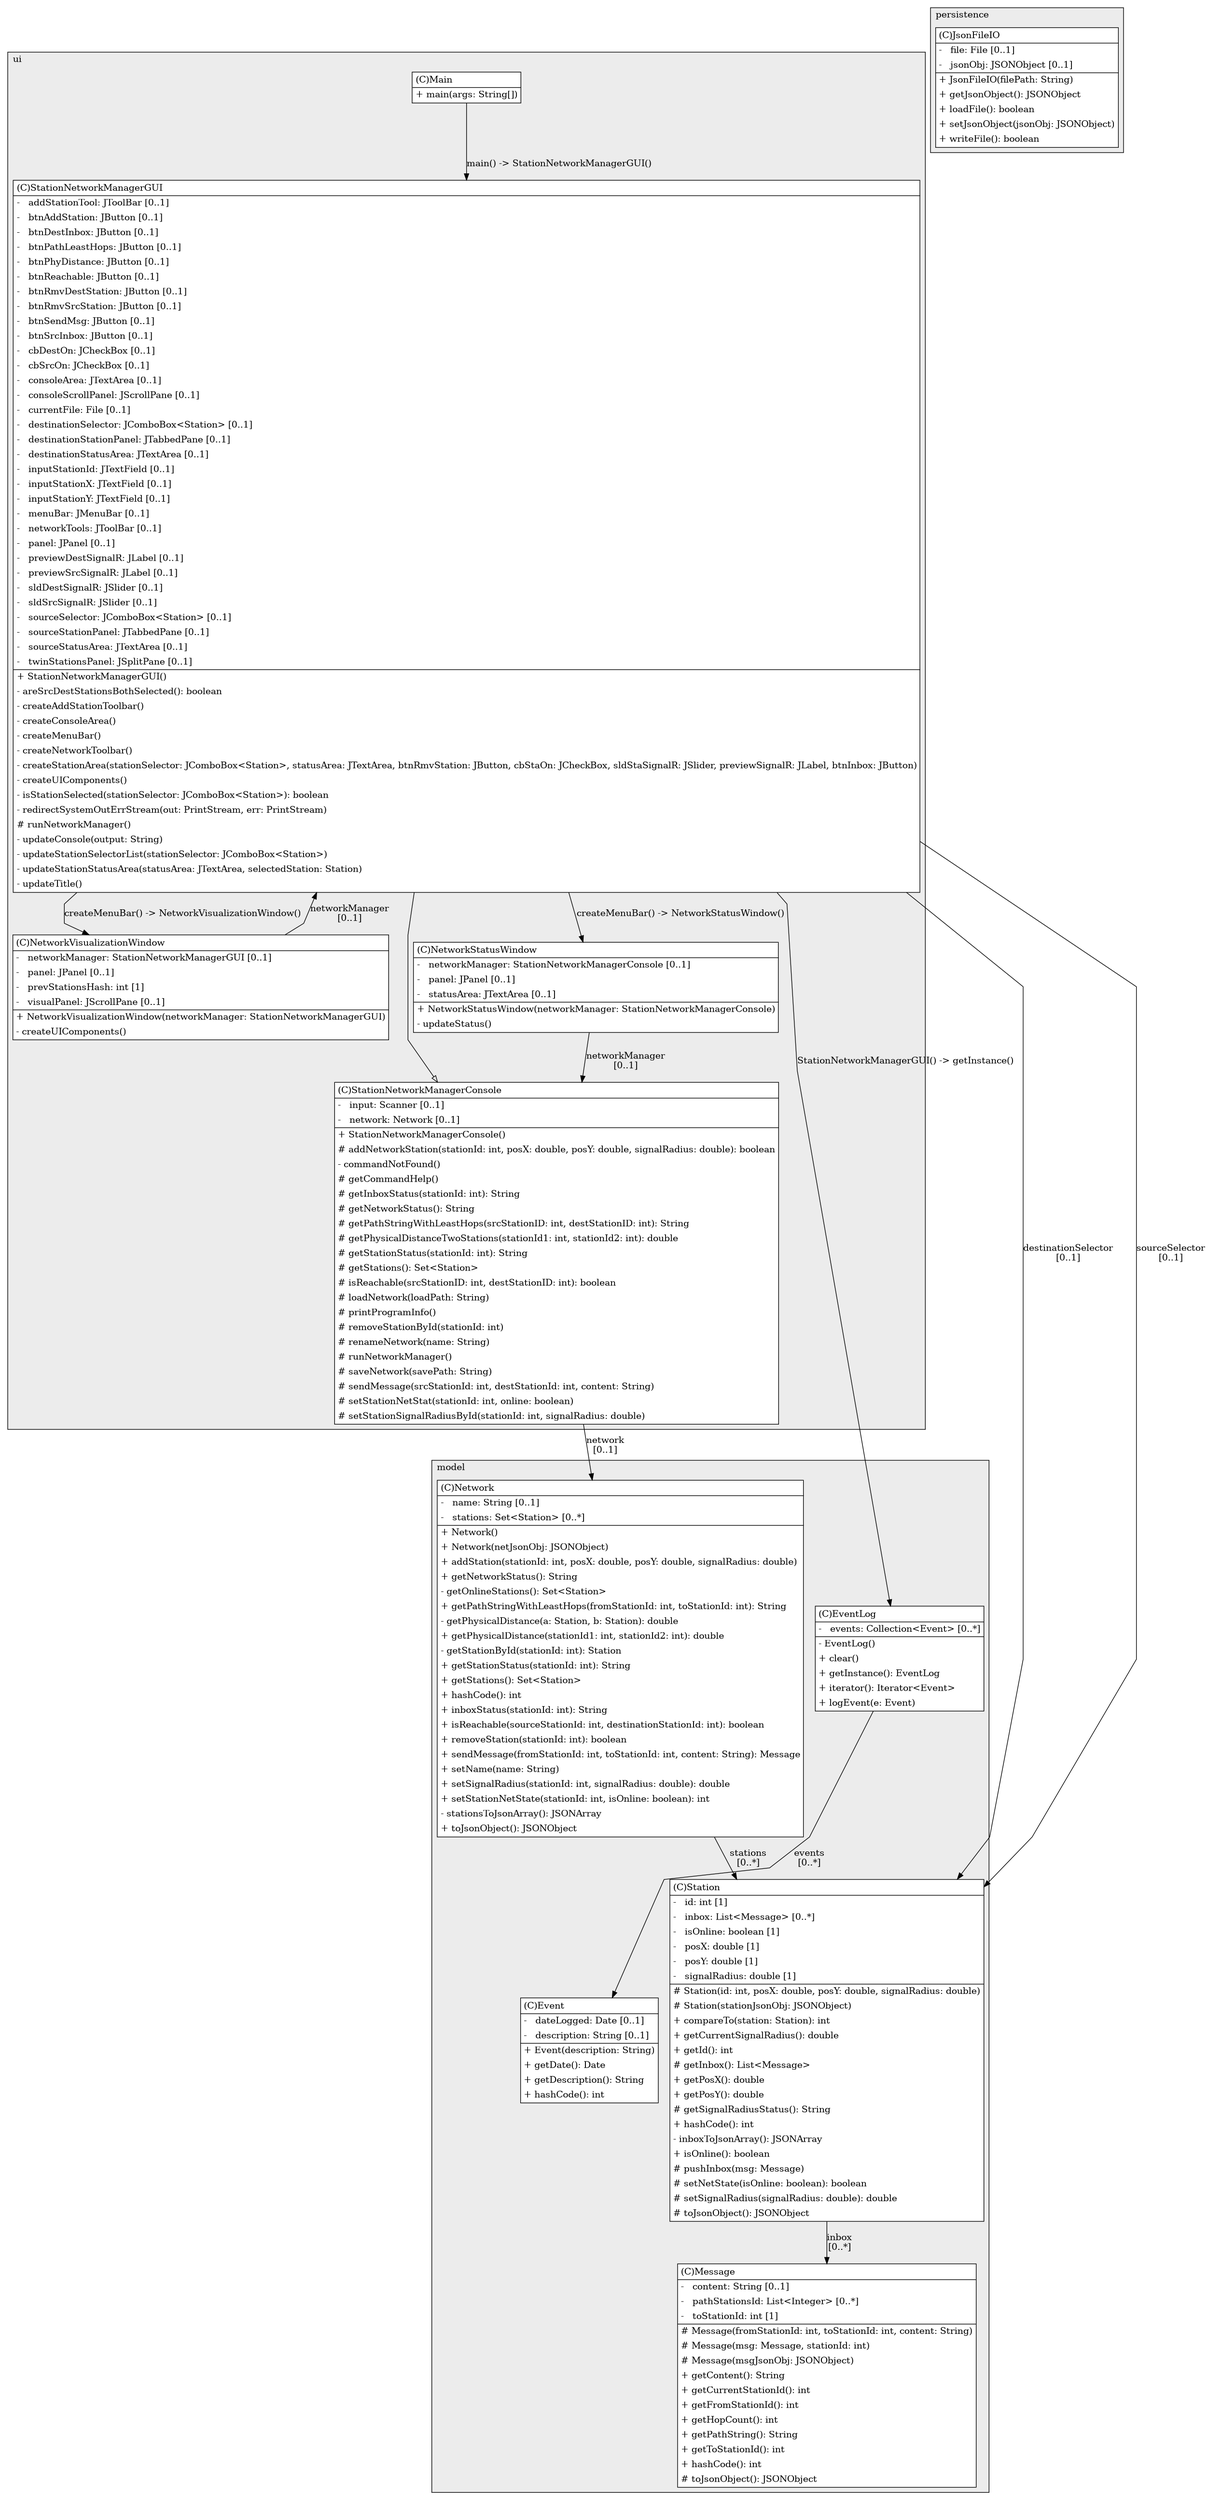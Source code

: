 @startuml

/' diagram meta data start
config=StructureConfiguration;
{
  "projectClassification": {
    "searchMode": "OpenProject", // OpenProject, AllProjects
    "includedProjects": "",
    "pathEndKeywords": "*.impl",
    "isClientPath": "",
    "isClientName": "",
    "isTestPath": "",
    "isTestName": "",
    "isMappingPath": "",
    "isMappingName": "",
    "isDataAccessPath": "",
    "isDataAccessName": "",
    "isDataStructurePath": "",
    "isDataStructureName": "",
    "isInterfaceStructuresPath": "",
    "isInterfaceStructuresName": "",
    "isEntryPointPath": "",
    "isEntryPointName": "",
    "treatFinalFieldsAsMandatory": false
  },
  "graphRestriction": {
    "classPackageExcludeFilter": "",
    "classPackageIncludeFilter": "model;ui;persistence",
    "classNameExcludeFilter": "",
    "classNameIncludeFilter": "",
    "methodNameExcludeFilter": "",
    "methodNameIncludeFilter": "",
    "removeByInheritance": "", // inheritance/annotation based filtering is done in a second step
    "removeByAnnotation": "",
    "removeByClassPackage": "", // cleanup the graph after inheritance/annotation based filtering is done
    "removeByClassName": "",
    "cutMappings": false,
    "cutEnum": false,
    "cutTests": true,
    "cutClient": false,
    "cutDataAccess": false,
    "cutInterfaceStructures": false,
    "cutDataStructures": false,
    "cutGetterAndSetter": false,
    "cutConstructors": false
  },
  "graphTraversal": {
    "forwardDepth": 50,
    "backwardDepth": 50,
    "classPackageExcludeFilter": "",
    "classPackageIncludeFilter": "",
    "classNameExcludeFilter": "",
    "classNameIncludeFilter": "",
    "methodNameExcludeFilter": "",
    "methodNameIncludeFilter": "",
    "hideMappings": false,
    "hideDataStructures": false,
    "hidePrivateMethods": false,
    "hideInterfaceCalls": false, // indirection: implementation -> interface (is hidden) -> implementation
    "onlyShowApplicationEntryPoints": false, // root node is included
    "useMethodCallsForStructureDiagram": "BothDirections" // ForwardOnly, BothDirections, No
  },
  "details": {
    "aggregation": "GroupByClass", // ByClass, GroupByClass, None
    "showClassGenericTypes": true,
    "showMethods": true,
    "showMethodParameterNames": true,
    "showMethodParameterTypes": true,
    "showMethodReturnType": true,
    "showPackageLevels": 50,
    "showDetailedClassStructure": true
  },
  "rootClass": "ui.Main",
  "extensionCallbackMethod": "" // qualified.class.name#methodName - signature: public static String method(String)
}
diagram meta data end '/



digraph g {
    rankdir="TB"
    splines=polyline
    

'nodes 
subgraph cluster_104069929 { 
   	label=model
	labeljust=l
	fillcolor="#ececec"
	style=filled
   
   Event104069929[
	label=<<TABLE BORDER="1" CELLBORDER="0" CELLPADDING="4" CELLSPACING="0">
<TR><TD ALIGN="LEFT" >(C)Event</TD></TR>
<HR/>
<TR><TD ALIGN="LEFT" >-   dateLogged: Date [0..1]</TD></TR>
<TR><TD ALIGN="LEFT" >-   description: String [0..1]</TD></TR>
<HR/>
<TR><TD ALIGN="LEFT" >+ Event(description: String)</TD></TR>
<TR><TD ALIGN="LEFT" >+ getDate(): Date</TD></TR>
<TR><TD ALIGN="LEFT" >+ getDescription(): String</TD></TR>
<TR><TD ALIGN="LEFT" >+ hashCode(): int</TD></TR>
</TABLE>>
	style=filled
	margin=0
	shape=plaintext
	fillcolor="#FFFFFF"
];

EventLog104069929[
	label=<<TABLE BORDER="1" CELLBORDER="0" CELLPADDING="4" CELLSPACING="0">
<TR><TD ALIGN="LEFT" >(C)EventLog</TD></TR>
<HR/>
<TR><TD ALIGN="LEFT" >-   events: Collection&lt;Event&gt; [0..*]</TD></TR>
<HR/>
<TR><TD ALIGN="LEFT" >- EventLog()</TD></TR>
<TR><TD ALIGN="LEFT" >+ clear()</TD></TR>
<TR><TD ALIGN="LEFT" >+ getInstance(): EventLog</TD></TR>
<TR><TD ALIGN="LEFT" >+ iterator(): Iterator&lt;Event&gt;</TD></TR>
<TR><TD ALIGN="LEFT" >+ logEvent(e: Event)</TD></TR>
</TABLE>>
	style=filled
	margin=0
	shape=plaintext
	fillcolor="#FFFFFF"
];

Message104069929[
	label=<<TABLE BORDER="1" CELLBORDER="0" CELLPADDING="4" CELLSPACING="0">
<TR><TD ALIGN="LEFT" >(C)Message</TD></TR>
<HR/>
<TR><TD ALIGN="LEFT" >-   content: String [0..1]</TD></TR>
<TR><TD ALIGN="LEFT" >-   pathStationsId: List&lt;Integer&gt; [0..*]</TD></TR>
<TR><TD ALIGN="LEFT" >-   toStationId: int [1]</TD></TR>
<HR/>
<TR><TD ALIGN="LEFT" ># Message(fromStationId: int, toStationId: int, content: String)</TD></TR>
<TR><TD ALIGN="LEFT" ># Message(msg: Message, stationId: int)</TD></TR>
<TR><TD ALIGN="LEFT" ># Message(msgJsonObj: JSONObject)</TD></TR>
<TR><TD ALIGN="LEFT" >+ getContent(): String</TD></TR>
<TR><TD ALIGN="LEFT" >+ getCurrentStationId(): int</TD></TR>
<TR><TD ALIGN="LEFT" >+ getFromStationId(): int</TD></TR>
<TR><TD ALIGN="LEFT" >+ getHopCount(): int</TD></TR>
<TR><TD ALIGN="LEFT" >+ getPathString(): String</TD></TR>
<TR><TD ALIGN="LEFT" >+ getToStationId(): int</TD></TR>
<TR><TD ALIGN="LEFT" >+ hashCode(): int</TD></TR>
<TR><TD ALIGN="LEFT" ># toJsonObject(): JSONObject</TD></TR>
</TABLE>>
	style=filled
	margin=0
	shape=plaintext
	fillcolor="#FFFFFF"
];

Network104069929[
	label=<<TABLE BORDER="1" CELLBORDER="0" CELLPADDING="4" CELLSPACING="0">
<TR><TD ALIGN="LEFT" >(C)Network</TD></TR>
<HR/>
<TR><TD ALIGN="LEFT" >-   name: String [0..1]</TD></TR>
<TR><TD ALIGN="LEFT" >-   stations: Set&lt;Station&gt; [0..*]</TD></TR>
<HR/>
<TR><TD ALIGN="LEFT" >+ Network()</TD></TR>
<TR><TD ALIGN="LEFT" >+ Network(netJsonObj: JSONObject)</TD></TR>
<TR><TD ALIGN="LEFT" >+ addStation(stationId: int, posX: double, posY: double, signalRadius: double)</TD></TR>
<TR><TD ALIGN="LEFT" >+ getNetworkStatus(): String</TD></TR>
<TR><TD ALIGN="LEFT" >- getOnlineStations(): Set&lt;Station&gt;</TD></TR>
<TR><TD ALIGN="LEFT" >+ getPathStringWithLeastHops(fromStationId: int, toStationId: int): String</TD></TR>
<TR><TD ALIGN="LEFT" >- getPhysicalDistance(a: Station, b: Station): double</TD></TR>
<TR><TD ALIGN="LEFT" >+ getPhysicalDistance(stationId1: int, stationId2: int): double</TD></TR>
<TR><TD ALIGN="LEFT" >- getStationById(stationId: int): Station</TD></TR>
<TR><TD ALIGN="LEFT" >+ getStationStatus(stationId: int): String</TD></TR>
<TR><TD ALIGN="LEFT" >+ getStations(): Set&lt;Station&gt;</TD></TR>
<TR><TD ALIGN="LEFT" >+ hashCode(): int</TD></TR>
<TR><TD ALIGN="LEFT" >+ inboxStatus(stationId: int): String</TD></TR>
<TR><TD ALIGN="LEFT" >+ isReachable(sourceStationId: int, destinationStationId: int): boolean</TD></TR>
<TR><TD ALIGN="LEFT" >+ removeStation(stationId: int): boolean</TD></TR>
<TR><TD ALIGN="LEFT" >+ sendMessage(fromStationId: int, toStationId: int, content: String): Message</TD></TR>
<TR><TD ALIGN="LEFT" >+ setName(name: String)</TD></TR>
<TR><TD ALIGN="LEFT" >+ setSignalRadius(stationId: int, signalRadius: double): double</TD></TR>
<TR><TD ALIGN="LEFT" >+ setStationNetState(stationId: int, isOnline: boolean): int</TD></TR>
<TR><TD ALIGN="LEFT" >- stationsToJsonArray(): JSONArray</TD></TR>
<TR><TD ALIGN="LEFT" >+ toJsonObject(): JSONObject</TD></TR>
</TABLE>>
	style=filled
	margin=0
	shape=plaintext
	fillcolor="#FFFFFF"
];

Station104069929[
	label=<<TABLE BORDER="1" CELLBORDER="0" CELLPADDING="4" CELLSPACING="0">
<TR><TD ALIGN="LEFT" >(C)Station</TD></TR>
<HR/>
<TR><TD ALIGN="LEFT" >-   id: int [1]</TD></TR>
<TR><TD ALIGN="LEFT" >-   inbox: List&lt;Message&gt; [0..*]</TD></TR>
<TR><TD ALIGN="LEFT" >-   isOnline: boolean [1]</TD></TR>
<TR><TD ALIGN="LEFT" >-   posX: double [1]</TD></TR>
<TR><TD ALIGN="LEFT" >-   posY: double [1]</TD></TR>
<TR><TD ALIGN="LEFT" >-   signalRadius: double [1]</TD></TR>
<HR/>
<TR><TD ALIGN="LEFT" ># Station(id: int, posX: double, posY: double, signalRadius: double)</TD></TR>
<TR><TD ALIGN="LEFT" ># Station(stationJsonObj: JSONObject)</TD></TR>
<TR><TD ALIGN="LEFT" >+ compareTo(station: Station): int</TD></TR>
<TR><TD ALIGN="LEFT" >+ getCurrentSignalRadius(): double</TD></TR>
<TR><TD ALIGN="LEFT" >+ getId(): int</TD></TR>
<TR><TD ALIGN="LEFT" ># getInbox(): List&lt;Message&gt;</TD></TR>
<TR><TD ALIGN="LEFT" >+ getPosX(): double</TD></TR>
<TR><TD ALIGN="LEFT" >+ getPosY(): double</TD></TR>
<TR><TD ALIGN="LEFT" ># getSignalRadiusStatus(): String</TD></TR>
<TR><TD ALIGN="LEFT" >+ hashCode(): int</TD></TR>
<TR><TD ALIGN="LEFT" >- inboxToJsonArray(): JSONArray</TD></TR>
<TR><TD ALIGN="LEFT" >+ isOnline(): boolean</TD></TR>
<TR><TD ALIGN="LEFT" ># pushInbox(msg: Message)</TD></TR>
<TR><TD ALIGN="LEFT" ># setNetState(isOnline: boolean): boolean</TD></TR>
<TR><TD ALIGN="LEFT" ># setSignalRadius(signalRadius: double): double</TD></TR>
<TR><TD ALIGN="LEFT" ># toJsonObject(): JSONObject</TD></TR>
</TABLE>>
	style=filled
	margin=0
	shape=plaintext
	fillcolor="#FFFFFF"
];
} 

subgraph cluster_1293532513 { 
   	label=persistence
	labeljust=l
	fillcolor="#ececec"
	style=filled
   
   JsonFileIO1293532513[
	label=<<TABLE BORDER="1" CELLBORDER="0" CELLPADDING="4" CELLSPACING="0">
<TR><TD ALIGN="LEFT" >(C)JsonFileIO</TD></TR>
<HR/>
<TR><TD ALIGN="LEFT" >-   file: File [0..1]</TD></TR>
<TR><TD ALIGN="LEFT" >-   jsonObj: JSONObject [0..1]</TD></TR>
<HR/>
<TR><TD ALIGN="LEFT" >+ JsonFileIO(filePath: String)</TD></TR>
<TR><TD ALIGN="LEFT" >+ getJsonObject(): JSONObject</TD></TR>
<TR><TD ALIGN="LEFT" >+ loadFile(): boolean</TD></TR>
<TR><TD ALIGN="LEFT" >+ setJsonObject(jsonObj: JSONObject)</TD></TR>
<TR><TD ALIGN="LEFT" >+ writeFile(): boolean</TD></TR>
</TABLE>>
	style=filled
	margin=0
	shape=plaintext
	fillcolor="#FFFFFF"
];
} 

subgraph cluster_3732 { 
   	label=ui
	labeljust=l
	fillcolor="#ececec"
	style=filled
   
   Main3732[
	label=<<TABLE BORDER="1" CELLBORDER="0" CELLPADDING="4" CELLSPACING="0">
<TR><TD ALIGN="LEFT" >(C)Main</TD></TR>
<HR/>
<TR><TD ALIGN="LEFT" >+ main(args: String[])</TD></TR>
</TABLE>>
	style=filled
	margin=0
	shape=plaintext
	fillcolor="#FFFFFF"
];

NetworkStatusWindow3732[
	label=<<TABLE BORDER="1" CELLBORDER="0" CELLPADDING="4" CELLSPACING="0">
<TR><TD ALIGN="LEFT" >(C)NetworkStatusWindow</TD></TR>
<HR/>
<TR><TD ALIGN="LEFT" >-   networkManager: StationNetworkManagerConsole [0..1]</TD></TR>
<TR><TD ALIGN="LEFT" >-   panel: JPanel [0..1]</TD></TR>
<TR><TD ALIGN="LEFT" >-   statusArea: JTextArea [0..1]</TD></TR>
<HR/>
<TR><TD ALIGN="LEFT" >+ NetworkStatusWindow(networkManager: StationNetworkManagerConsole)</TD></TR>
<TR><TD ALIGN="LEFT" >- updateStatus()</TD></TR>
</TABLE>>
	style=filled
	margin=0
	shape=plaintext
	fillcolor="#FFFFFF"
];

NetworkVisualizationWindow3732[
	label=<<TABLE BORDER="1" CELLBORDER="0" CELLPADDING="4" CELLSPACING="0">
<TR><TD ALIGN="LEFT" >(C)NetworkVisualizationWindow</TD></TR>
<HR/>
<TR><TD ALIGN="LEFT" >-   networkManager: StationNetworkManagerGUI [0..1]</TD></TR>
<TR><TD ALIGN="LEFT" >-   panel: JPanel [0..1]</TD></TR>
<TR><TD ALIGN="LEFT" >-   prevStationsHash: int [1]</TD></TR>
<TR><TD ALIGN="LEFT" >-   visualPanel: JScrollPane [0..1]</TD></TR>
<HR/>
<TR><TD ALIGN="LEFT" >+ NetworkVisualizationWindow(networkManager: StationNetworkManagerGUI)</TD></TR>
<TR><TD ALIGN="LEFT" >- createUIComponents()</TD></TR>
</TABLE>>
	style=filled
	margin=0
	shape=plaintext
	fillcolor="#FFFFFF"
];

StationNetworkManagerConsole3732[
	label=<<TABLE BORDER="1" CELLBORDER="0" CELLPADDING="4" CELLSPACING="0">
<TR><TD ALIGN="LEFT" >(C)StationNetworkManagerConsole</TD></TR>
<HR/>
<TR><TD ALIGN="LEFT" >-   input: Scanner [0..1]</TD></TR>
<TR><TD ALIGN="LEFT" >-   network: Network [0..1]</TD></TR>
<HR/>
<TR><TD ALIGN="LEFT" >+ StationNetworkManagerConsole()</TD></TR>
<TR><TD ALIGN="LEFT" ># addNetworkStation(stationId: int, posX: double, posY: double, signalRadius: double): boolean</TD></TR>
<TR><TD ALIGN="LEFT" >- commandNotFound()</TD></TR>
<TR><TD ALIGN="LEFT" ># getCommandHelp()</TD></TR>
<TR><TD ALIGN="LEFT" ># getInboxStatus(stationId: int): String</TD></TR>
<TR><TD ALIGN="LEFT" ># getNetworkStatus(): String</TD></TR>
<TR><TD ALIGN="LEFT" ># getPathStringWithLeastHops(srcStationID: int, destStationID: int): String</TD></TR>
<TR><TD ALIGN="LEFT" ># getPhysicalDistanceTwoStations(stationId1: int, stationId2: int): double</TD></TR>
<TR><TD ALIGN="LEFT" ># getStationStatus(stationId: int): String</TD></TR>
<TR><TD ALIGN="LEFT" ># getStations(): Set&lt;Station&gt;</TD></TR>
<TR><TD ALIGN="LEFT" ># isReachable(srcStationID: int, destStationID: int): boolean</TD></TR>
<TR><TD ALIGN="LEFT" ># loadNetwork(loadPath: String)</TD></TR>
<TR><TD ALIGN="LEFT" ># printProgramInfo()</TD></TR>
<TR><TD ALIGN="LEFT" ># removeStationById(stationId: int)</TD></TR>
<TR><TD ALIGN="LEFT" ># renameNetwork(name: String)</TD></TR>
<TR><TD ALIGN="LEFT" ># runNetworkManager()</TD></TR>
<TR><TD ALIGN="LEFT" ># saveNetwork(savePath: String)</TD></TR>
<TR><TD ALIGN="LEFT" ># sendMessage(srcStationId: int, destStationId: int, content: String)</TD></TR>
<TR><TD ALIGN="LEFT" ># setStationNetStat(stationId: int, online: boolean)</TD></TR>
<TR><TD ALIGN="LEFT" ># setStationSignalRadiusById(stationId: int, signalRadius: double)</TD></TR>
</TABLE>>
	style=filled
	margin=0
	shape=plaintext
	fillcolor="#FFFFFF"
];

StationNetworkManagerGUI3732[
	label=<<TABLE BORDER="1" CELLBORDER="0" CELLPADDING="4" CELLSPACING="0">
<TR><TD ALIGN="LEFT" >(C)StationNetworkManagerGUI</TD></TR>
<HR/>
<TR><TD ALIGN="LEFT" >-   addStationTool: JToolBar [0..1]</TD></TR>
<TR><TD ALIGN="LEFT" >-   btnAddStation: JButton [0..1]</TD></TR>
<TR><TD ALIGN="LEFT" >-   btnDestInbox: JButton [0..1]</TD></TR>
<TR><TD ALIGN="LEFT" >-   btnPathLeastHops: JButton [0..1]</TD></TR>
<TR><TD ALIGN="LEFT" >-   btnPhyDistance: JButton [0..1]</TD></TR>
<TR><TD ALIGN="LEFT" >-   btnReachable: JButton [0..1]</TD></TR>
<TR><TD ALIGN="LEFT" >-   btnRmvDestStation: JButton [0..1]</TD></TR>
<TR><TD ALIGN="LEFT" >-   btnRmvSrcStation: JButton [0..1]</TD></TR>
<TR><TD ALIGN="LEFT" >-   btnSendMsg: JButton [0..1]</TD></TR>
<TR><TD ALIGN="LEFT" >-   btnSrcInbox: JButton [0..1]</TD></TR>
<TR><TD ALIGN="LEFT" >-   cbDestOn: JCheckBox [0..1]</TD></TR>
<TR><TD ALIGN="LEFT" >-   cbSrcOn: JCheckBox [0..1]</TD></TR>
<TR><TD ALIGN="LEFT" >-   consoleArea: JTextArea [0..1]</TD></TR>
<TR><TD ALIGN="LEFT" >-   consoleScrollPanel: JScrollPane [0..1]</TD></TR>
<TR><TD ALIGN="LEFT" >-   currentFile: File [0..1]</TD></TR>
<TR><TD ALIGN="LEFT" >-   destinationSelector: JComboBox&lt;Station&gt; [0..1]</TD></TR>
<TR><TD ALIGN="LEFT" >-   destinationStationPanel: JTabbedPane [0..1]</TD></TR>
<TR><TD ALIGN="LEFT" >-   destinationStatusArea: JTextArea [0..1]</TD></TR>
<TR><TD ALIGN="LEFT" >-   inputStationId: JTextField [0..1]</TD></TR>
<TR><TD ALIGN="LEFT" >-   inputStationX: JTextField [0..1]</TD></TR>
<TR><TD ALIGN="LEFT" >-   inputStationY: JTextField [0..1]</TD></TR>
<TR><TD ALIGN="LEFT" >-   menuBar: JMenuBar [0..1]</TD></TR>
<TR><TD ALIGN="LEFT" >-   networkTools: JToolBar [0..1]</TD></TR>
<TR><TD ALIGN="LEFT" >-   panel: JPanel [0..1]</TD></TR>
<TR><TD ALIGN="LEFT" >-   previewDestSignalR: JLabel [0..1]</TD></TR>
<TR><TD ALIGN="LEFT" >-   previewSrcSignalR: JLabel [0..1]</TD></TR>
<TR><TD ALIGN="LEFT" >-   sldDestSignalR: JSlider [0..1]</TD></TR>
<TR><TD ALIGN="LEFT" >-   sldSrcSignalR: JSlider [0..1]</TD></TR>
<TR><TD ALIGN="LEFT" >-   sourceSelector: JComboBox&lt;Station&gt; [0..1]</TD></TR>
<TR><TD ALIGN="LEFT" >-   sourceStationPanel: JTabbedPane [0..1]</TD></TR>
<TR><TD ALIGN="LEFT" >-   sourceStatusArea: JTextArea [0..1]</TD></TR>
<TR><TD ALIGN="LEFT" >-   twinStationsPanel: JSplitPane [0..1]</TD></TR>
<HR/>
<TR><TD ALIGN="LEFT" >+ StationNetworkManagerGUI()</TD></TR>
<TR><TD ALIGN="LEFT" >- areSrcDestStationsBothSelected(): boolean</TD></TR>
<TR><TD ALIGN="LEFT" >- createAddStationToolbar()</TD></TR>
<TR><TD ALIGN="LEFT" >- createConsoleArea()</TD></TR>
<TR><TD ALIGN="LEFT" >- createMenuBar()</TD></TR>
<TR><TD ALIGN="LEFT" >- createNetworkToolbar()</TD></TR>
<TR><TD ALIGN="LEFT" >- createStationArea(stationSelector: JComboBox&lt;Station&gt;, statusArea: JTextArea, btnRmvStation: JButton, cbStaOn: JCheckBox, sldStaSignalR: JSlider, previewSignalR: JLabel, btnInbox: JButton)</TD></TR>
<TR><TD ALIGN="LEFT" >- createUIComponents()</TD></TR>
<TR><TD ALIGN="LEFT" >- isStationSelected(stationSelector: JComboBox&lt;Station&gt;): boolean</TD></TR>
<TR><TD ALIGN="LEFT" >- redirectSystemOutErrStream(out: PrintStream, err: PrintStream)</TD></TR>
<TR><TD ALIGN="LEFT" ># runNetworkManager()</TD></TR>
<TR><TD ALIGN="LEFT" >- updateConsole(output: String)</TD></TR>
<TR><TD ALIGN="LEFT" >- updateStationSelectorList(stationSelector: JComboBox&lt;Station&gt;)</TD></TR>
<TR><TD ALIGN="LEFT" >- updateStationStatusArea(statusArea: JTextArea, selectedStation: Station)</TD></TR>
<TR><TD ALIGN="LEFT" >- updateTitle()</TD></TR>
</TABLE>>
	style=filled
	margin=0
	shape=plaintext
	fillcolor="#FFFFFF"
];
} 

'edges    
EventLog104069929 -> Event104069929[label="events
[0..*]"];
Main3732 -> StationNetworkManagerGUI3732[label="main() -> StationNetworkManagerGUI()"];
Network104069929 -> Station104069929[label="stations
[0..*]"];
NetworkStatusWindow3732 -> StationNetworkManagerConsole3732[label="networkManager
[0..1]"];
NetworkVisualizationWindow3732 -> StationNetworkManagerGUI3732[label="networkManager
[0..1]"];
Station104069929 -> Message104069929[label="inbox
[0..*]"];
StationNetworkManagerConsole3732 -> Network104069929[label="network
[0..1]"];
StationNetworkManagerConsole3732 -> StationNetworkManagerGUI3732[arrowhead=none, arrowtail=empty, dir=both];
StationNetworkManagerGUI3732 -> EventLog104069929[label="StationNetworkManagerGUI() -> getInstance()"];
StationNetworkManagerGUI3732 -> NetworkStatusWindow3732[label="createMenuBar() -> NetworkStatusWindow()"];
StationNetworkManagerGUI3732 -> NetworkVisualizationWindow3732[label="createMenuBar() -> NetworkVisualizationWindow()"];
StationNetworkManagerGUI3732 -> Station104069929[label="destinationSelector
[0..1]"];
StationNetworkManagerGUI3732 -> Station104069929[label="sourceSelector
[0..1]"];
    
}
@enduml